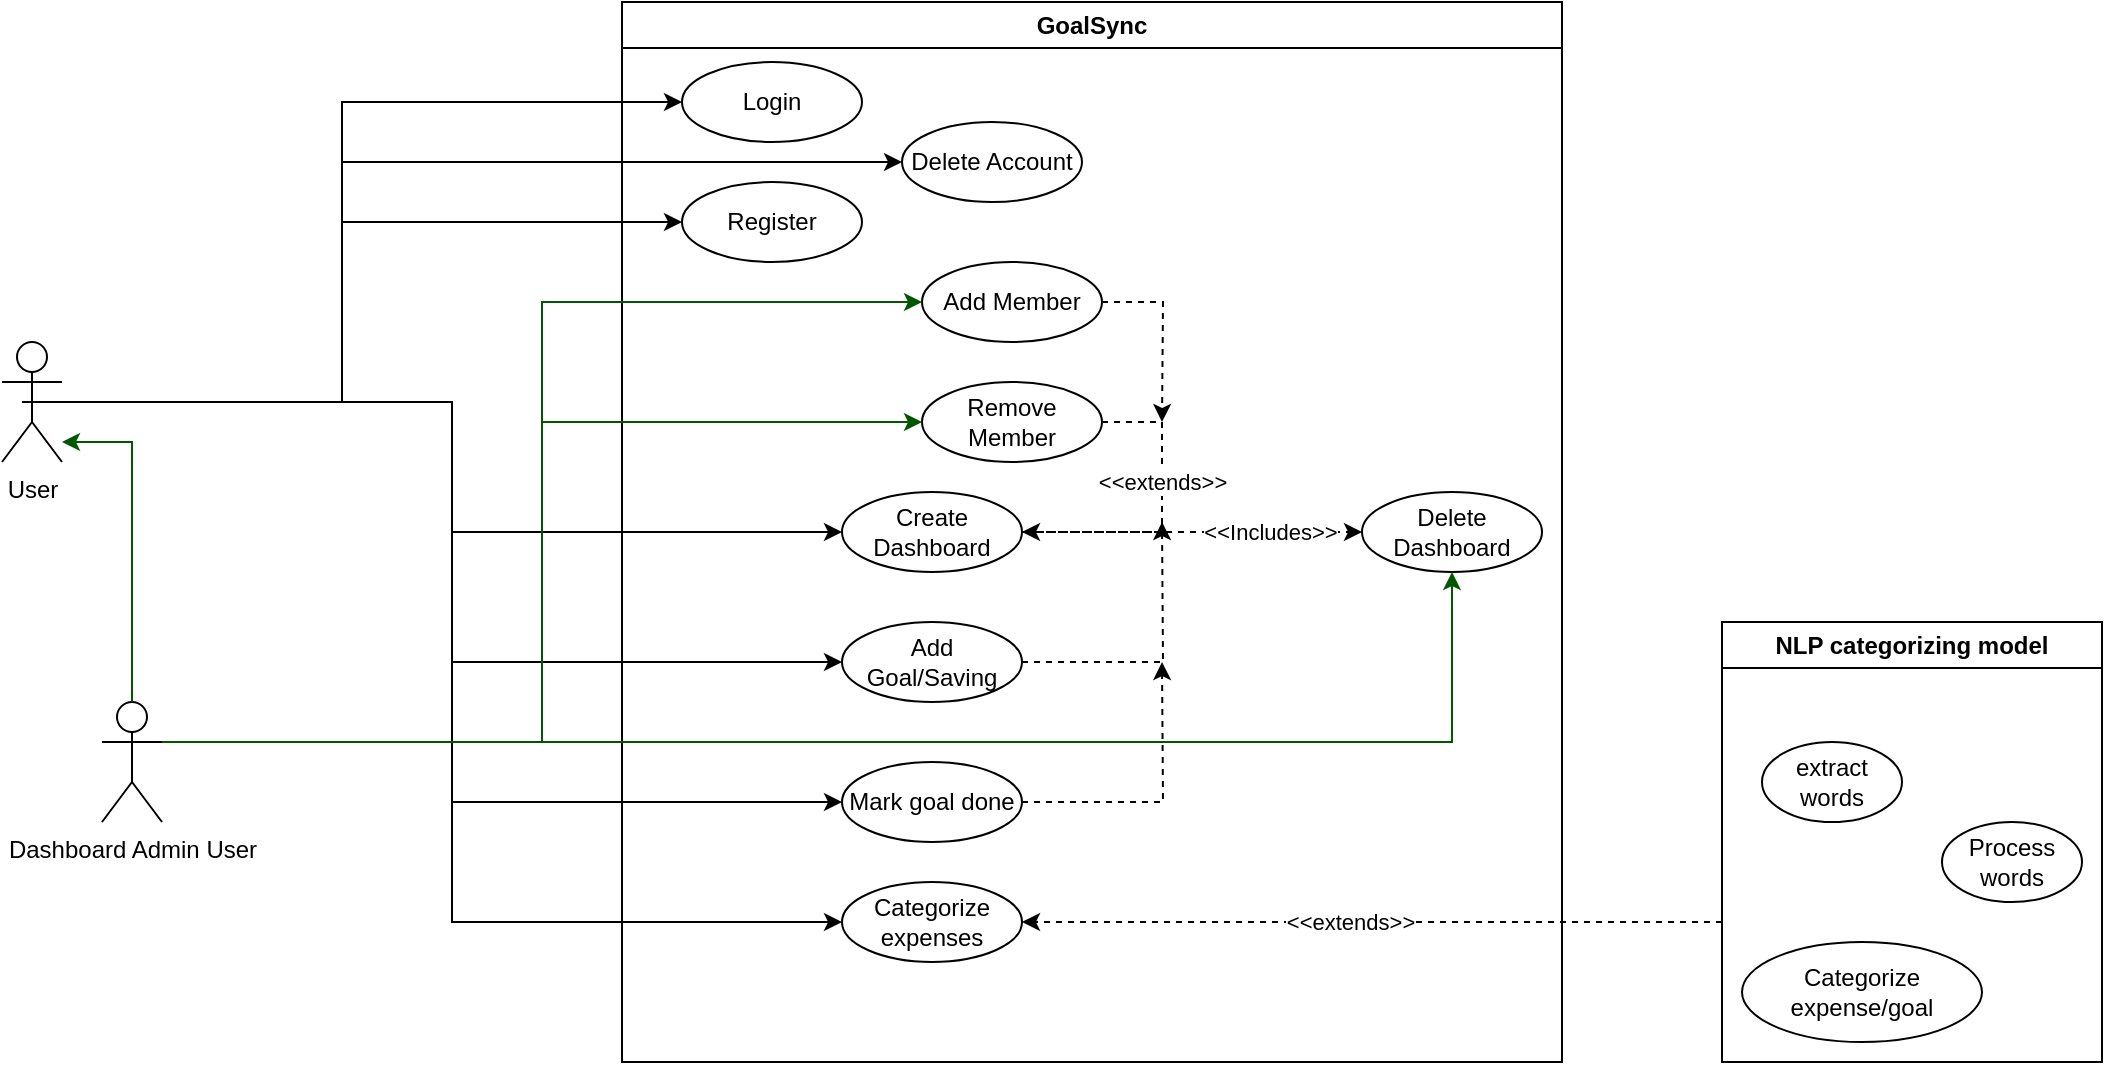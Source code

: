 <mxfile version="28.2.3">
  <diagram name="Page-1" id="ihjLAruSZBnNS5wnE6X2">
    <mxGraphModel dx="1381" dy="791" grid="1" gridSize="10" guides="1" tooltips="1" connect="1" arrows="1" fold="1" page="1" pageScale="1" pageWidth="850" pageHeight="1100" math="0" shadow="0">
      <root>
        <mxCell id="0" />
        <mxCell id="1" parent="0" />
        <mxCell id="no_9XqP2394el48JE_pd-17" style="edgeStyle=orthogonalEdgeStyle;rounded=0;orthogonalLoop=1;jettySize=auto;html=1;entryX=0;entryY=0.5;entryDx=0;entryDy=0;" edge="1" parent="1" source="no_9XqP2394el48JE_pd-1" target="no_9XqP2394el48JE_pd-7">
          <mxGeometry relative="1" as="geometry">
            <Array as="points">
              <mxPoint x="280" y="300" />
              <mxPoint x="280" y="150" />
            </Array>
          </mxGeometry>
        </mxCell>
        <mxCell id="no_9XqP2394el48JE_pd-18" style="edgeStyle=orthogonalEdgeStyle;rounded=0;orthogonalLoop=1;jettySize=auto;html=1;entryX=0;entryY=0.5;entryDx=0;entryDy=0;" edge="1" parent="1" source="no_9XqP2394el48JE_pd-1" target="no_9XqP2394el48JE_pd-10">
          <mxGeometry relative="1" as="geometry">
            <Array as="points">
              <mxPoint x="280" y="300" />
              <mxPoint x="280" y="210" />
            </Array>
          </mxGeometry>
        </mxCell>
        <mxCell id="no_9XqP2394el48JE_pd-22" style="edgeStyle=orthogonalEdgeStyle;rounded=0;orthogonalLoop=1;jettySize=auto;html=1;entryX=0;entryY=0.5;entryDx=0;entryDy=0;" edge="1" parent="1" source="no_9XqP2394el48JE_pd-1" target="no_9XqP2394el48JE_pd-11">
          <mxGeometry relative="1" as="geometry" />
        </mxCell>
        <mxCell id="no_9XqP2394el48JE_pd-28" style="edgeStyle=orthogonalEdgeStyle;rounded=0;orthogonalLoop=1;jettySize=auto;html=1;entryX=0;entryY=0.5;entryDx=0;entryDy=0;" edge="1" parent="1" source="no_9XqP2394el48JE_pd-1" target="no_9XqP2394el48JE_pd-13">
          <mxGeometry relative="1" as="geometry" />
        </mxCell>
        <mxCell id="no_9XqP2394el48JE_pd-29" style="edgeStyle=orthogonalEdgeStyle;rounded=0;orthogonalLoop=1;jettySize=auto;html=1;entryX=0;entryY=0.5;entryDx=0;entryDy=0;" edge="1" parent="1" source="no_9XqP2394el48JE_pd-1" target="no_9XqP2394el48JE_pd-14">
          <mxGeometry relative="1" as="geometry" />
        </mxCell>
        <mxCell id="no_9XqP2394el48JE_pd-30" style="edgeStyle=orthogonalEdgeStyle;rounded=0;orthogonalLoop=1;jettySize=auto;html=1;entryX=0;entryY=0.5;entryDx=0;entryDy=0;" edge="1" parent="1" source="no_9XqP2394el48JE_pd-1" target="no_9XqP2394el48JE_pd-16">
          <mxGeometry relative="1" as="geometry" />
        </mxCell>
        <mxCell id="no_9XqP2394el48JE_pd-45" style="edgeStyle=orthogonalEdgeStyle;rounded=0;orthogonalLoop=1;jettySize=auto;html=1;entryX=0;entryY=0.5;entryDx=0;entryDy=0;" edge="1" parent="1" target="no_9XqP2394el48JE_pd-43">
          <mxGeometry relative="1" as="geometry">
            <mxPoint x="120" y="300" as="sourcePoint" />
            <mxPoint x="540" y="180" as="targetPoint" />
            <Array as="points">
              <mxPoint x="280" y="300" />
              <mxPoint x="280" y="180" />
            </Array>
          </mxGeometry>
        </mxCell>
        <mxCell id="no_9XqP2394el48JE_pd-1" value="User" style="shape=umlActor;verticalLabelPosition=bottom;verticalAlign=top;html=1;outlineConnect=0;" vertex="1" parent="1">
          <mxGeometry x="110" y="270" width="30" height="60" as="geometry" />
        </mxCell>
        <mxCell id="no_9XqP2394el48JE_pd-6" value="GoalSync" style="swimlane;whiteSpace=wrap;html=1;" vertex="1" parent="1">
          <mxGeometry x="420" y="100" width="470" height="530" as="geometry" />
        </mxCell>
        <mxCell id="no_9XqP2394el48JE_pd-7" value="Login" style="ellipse;whiteSpace=wrap;html=1;" vertex="1" parent="no_9XqP2394el48JE_pd-6">
          <mxGeometry x="30" y="30" width="90" height="40" as="geometry" />
        </mxCell>
        <mxCell id="no_9XqP2394el48JE_pd-10" value="Register" style="ellipse;whiteSpace=wrap;html=1;" vertex="1" parent="no_9XqP2394el48JE_pd-6">
          <mxGeometry x="30" y="90" width="90" height="40" as="geometry" />
        </mxCell>
        <mxCell id="no_9XqP2394el48JE_pd-49" style="edgeStyle=orthogonalEdgeStyle;rounded=0;orthogonalLoop=1;jettySize=auto;html=1;entryX=0;entryY=0.5;entryDx=0;entryDy=0;dashed=1;" edge="1" parent="no_9XqP2394el48JE_pd-6" source="no_9XqP2394el48JE_pd-11" target="no_9XqP2394el48JE_pd-46">
          <mxGeometry relative="1" as="geometry" />
        </mxCell>
        <mxCell id="no_9XqP2394el48JE_pd-51" value="&amp;lt;&amp;lt;Includes&amp;gt;&amp;gt;" style="edgeLabel;html=1;align=center;verticalAlign=middle;resizable=0;points=[];" vertex="1" connectable="0" parent="no_9XqP2394el48JE_pd-49">
          <mxGeometry x="0.459" relative="1" as="geometry">
            <mxPoint as="offset" />
          </mxGeometry>
        </mxCell>
        <mxCell id="no_9XqP2394el48JE_pd-11" value="Create Dashboard" style="ellipse;whiteSpace=wrap;html=1;" vertex="1" parent="no_9XqP2394el48JE_pd-6">
          <mxGeometry x="110" y="245" width="90" height="40" as="geometry" />
        </mxCell>
        <mxCell id="no_9XqP2394el48JE_pd-27" style="edgeStyle=orthogonalEdgeStyle;rounded=0;orthogonalLoop=1;jettySize=auto;html=1;dashed=1;" edge="1" parent="no_9XqP2394el48JE_pd-6" source="no_9XqP2394el48JE_pd-12">
          <mxGeometry relative="1" as="geometry">
            <mxPoint x="270" y="210" as="targetPoint" />
          </mxGeometry>
        </mxCell>
        <mxCell id="no_9XqP2394el48JE_pd-12" value="Add Member" style="ellipse;whiteSpace=wrap;html=1;" vertex="1" parent="no_9XqP2394el48JE_pd-6">
          <mxGeometry x="150" y="130" width="90" height="40" as="geometry" />
        </mxCell>
        <mxCell id="no_9XqP2394el48JE_pd-35" style="edgeStyle=orthogonalEdgeStyle;rounded=0;orthogonalLoop=1;jettySize=auto;html=1;exitX=1;exitY=0.5;exitDx=0;exitDy=0;dashed=1;" edge="1" parent="no_9XqP2394el48JE_pd-6" source="no_9XqP2394el48JE_pd-13">
          <mxGeometry relative="1" as="geometry">
            <mxPoint x="270" y="260" as="targetPoint" />
          </mxGeometry>
        </mxCell>
        <mxCell id="no_9XqP2394el48JE_pd-13" value="Add Goal/Saving" style="ellipse;whiteSpace=wrap;html=1;" vertex="1" parent="no_9XqP2394el48JE_pd-6">
          <mxGeometry x="110" y="310" width="90" height="40" as="geometry" />
        </mxCell>
        <mxCell id="no_9XqP2394el48JE_pd-36" style="edgeStyle=orthogonalEdgeStyle;rounded=0;orthogonalLoop=1;jettySize=auto;html=1;dashed=1;" edge="1" parent="no_9XqP2394el48JE_pd-6" source="no_9XqP2394el48JE_pd-14">
          <mxGeometry relative="1" as="geometry">
            <mxPoint x="270" y="330" as="targetPoint" />
          </mxGeometry>
        </mxCell>
        <mxCell id="no_9XqP2394el48JE_pd-14" value="Mark goal done" style="ellipse;whiteSpace=wrap;html=1;" vertex="1" parent="no_9XqP2394el48JE_pd-6">
          <mxGeometry x="110" y="380" width="90" height="40" as="geometry" />
        </mxCell>
        <mxCell id="no_9XqP2394el48JE_pd-24" style="edgeStyle=orthogonalEdgeStyle;rounded=0;orthogonalLoop=1;jettySize=auto;html=1;entryX=1;entryY=0.5;entryDx=0;entryDy=0;dashed=1;" edge="1" parent="no_9XqP2394el48JE_pd-6" source="no_9XqP2394el48JE_pd-15" target="no_9XqP2394el48JE_pd-11">
          <mxGeometry relative="1" as="geometry">
            <mxPoint x="300" y="270" as="targetPoint" />
            <Array as="points">
              <mxPoint x="270" y="210" />
              <mxPoint x="270" y="265" />
            </Array>
          </mxGeometry>
        </mxCell>
        <mxCell id="no_9XqP2394el48JE_pd-26" value="&amp;lt;&amp;lt;extends&amp;gt;&amp;gt;" style="edgeLabel;html=1;align=center;verticalAlign=middle;resizable=0;points=[];" vertex="1" connectable="0" parent="no_9XqP2394el48JE_pd-24">
          <mxGeometry x="-0.226" relative="1" as="geometry">
            <mxPoint as="offset" />
          </mxGeometry>
        </mxCell>
        <mxCell id="no_9XqP2394el48JE_pd-15" value="Remove Member" style="ellipse;whiteSpace=wrap;html=1;" vertex="1" parent="no_9XqP2394el48JE_pd-6">
          <mxGeometry x="150" y="190" width="90" height="40" as="geometry" />
        </mxCell>
        <mxCell id="no_9XqP2394el48JE_pd-16" value="Categorize expenses" style="ellipse;whiteSpace=wrap;html=1;" vertex="1" parent="no_9XqP2394el48JE_pd-6">
          <mxGeometry x="110" y="440" width="90" height="40" as="geometry" />
        </mxCell>
        <mxCell id="no_9XqP2394el48JE_pd-43" value="Delete Account" style="ellipse;whiteSpace=wrap;html=1;" vertex="1" parent="no_9XqP2394el48JE_pd-6">
          <mxGeometry x="140" y="60" width="90" height="40" as="geometry" />
        </mxCell>
        <mxCell id="no_9XqP2394el48JE_pd-46" value="Delete Dashboard" style="ellipse;whiteSpace=wrap;html=1;" vertex="1" parent="no_9XqP2394el48JE_pd-6">
          <mxGeometry x="370" y="245" width="90" height="40" as="geometry" />
        </mxCell>
        <mxCell id="no_9XqP2394el48JE_pd-41" style="edgeStyle=orthogonalEdgeStyle;rounded=0;orthogonalLoop=1;jettySize=auto;html=1;exitX=1;exitY=0.333;exitDx=0;exitDy=0;exitPerimeter=0;entryX=0;entryY=0.5;entryDx=0;entryDy=0;fillColor=#008a00;strokeColor=#005700;" edge="1" parent="1" source="no_9XqP2394el48JE_pd-37" target="no_9XqP2394el48JE_pd-12">
          <mxGeometry relative="1" as="geometry" />
        </mxCell>
        <mxCell id="no_9XqP2394el48JE_pd-42" style="edgeStyle=orthogonalEdgeStyle;rounded=0;orthogonalLoop=1;jettySize=auto;html=1;entryX=0;entryY=0.5;entryDx=0;entryDy=0;fillColor=#008a00;strokeColor=#005700;" edge="1" parent="1" source="no_9XqP2394el48JE_pd-37" target="no_9XqP2394el48JE_pd-15">
          <mxGeometry relative="1" as="geometry">
            <Array as="points">
              <mxPoint x="380" y="470" />
              <mxPoint x="380" y="310" />
            </Array>
          </mxGeometry>
        </mxCell>
        <mxCell id="no_9XqP2394el48JE_pd-52" style="edgeStyle=orthogonalEdgeStyle;rounded=0;orthogonalLoop=1;jettySize=auto;html=1;entryX=0.5;entryY=1;entryDx=0;entryDy=0;fillColor=#008a00;strokeColor=#005700;" edge="1" parent="1" source="no_9XqP2394el48JE_pd-37" target="no_9XqP2394el48JE_pd-46">
          <mxGeometry relative="1" as="geometry">
            <Array as="points">
              <mxPoint x="835" y="470" />
            </Array>
          </mxGeometry>
        </mxCell>
        <mxCell id="no_9XqP2394el48JE_pd-37" value="Dashboard Admin User" style="shape=umlActor;verticalLabelPosition=bottom;verticalAlign=top;html=1;outlineConnect=0;" vertex="1" parent="1">
          <mxGeometry x="160" y="450" width="30" height="60" as="geometry" />
        </mxCell>
        <mxCell id="no_9XqP2394el48JE_pd-40" style="edgeStyle=orthogonalEdgeStyle;rounded=0;orthogonalLoop=1;jettySize=auto;html=1;exitX=0.5;exitY=0;exitDx=0;exitDy=0;exitPerimeter=0;fillColor=#008a00;strokeColor=#005700;" edge="1" parent="1" source="no_9XqP2394el48JE_pd-37" target="no_9XqP2394el48JE_pd-1">
          <mxGeometry relative="1" as="geometry">
            <Array as="points">
              <mxPoint x="175" y="320" />
            </Array>
          </mxGeometry>
        </mxCell>
        <mxCell id="no_9XqP2394el48JE_pd-61" style="edgeStyle=orthogonalEdgeStyle;rounded=0;orthogonalLoop=1;jettySize=auto;html=1;entryX=1;entryY=0.5;entryDx=0;entryDy=0;dashed=1;" edge="1" parent="1" source="no_9XqP2394el48JE_pd-53" target="no_9XqP2394el48JE_pd-16">
          <mxGeometry relative="1" as="geometry">
            <Array as="points">
              <mxPoint x="880" y="560" />
              <mxPoint x="880" y="560" />
            </Array>
          </mxGeometry>
        </mxCell>
        <mxCell id="no_9XqP2394el48JE_pd-62" value="&amp;lt;&amp;lt;extends&amp;gt;&amp;gt;" style="edgeLabel;html=1;align=center;verticalAlign=middle;resizable=0;points=[];" vertex="1" connectable="0" parent="no_9XqP2394el48JE_pd-61">
          <mxGeometry x="0.065" relative="1" as="geometry">
            <mxPoint as="offset" />
          </mxGeometry>
        </mxCell>
        <mxCell id="no_9XqP2394el48JE_pd-53" value="NLP categorizing model" style="swimlane;whiteSpace=wrap;html=1;" vertex="1" parent="1">
          <mxGeometry x="970" y="410" width="190" height="220" as="geometry" />
        </mxCell>
        <mxCell id="no_9XqP2394el48JE_pd-54" value="extract words" style="ellipse;whiteSpace=wrap;html=1;" vertex="1" parent="no_9XqP2394el48JE_pd-53">
          <mxGeometry x="20" y="60" width="70" height="40" as="geometry" />
        </mxCell>
        <mxCell id="no_9XqP2394el48JE_pd-56" value="Process words" style="ellipse;whiteSpace=wrap;html=1;" vertex="1" parent="no_9XqP2394el48JE_pd-53">
          <mxGeometry x="110" y="100" width="70" height="40" as="geometry" />
        </mxCell>
        <mxCell id="no_9XqP2394el48JE_pd-57" value="Categorize expense/goal" style="ellipse;whiteSpace=wrap;html=1;" vertex="1" parent="no_9XqP2394el48JE_pd-53">
          <mxGeometry x="10" y="160" width="120" height="50" as="geometry" />
        </mxCell>
      </root>
    </mxGraphModel>
  </diagram>
</mxfile>
